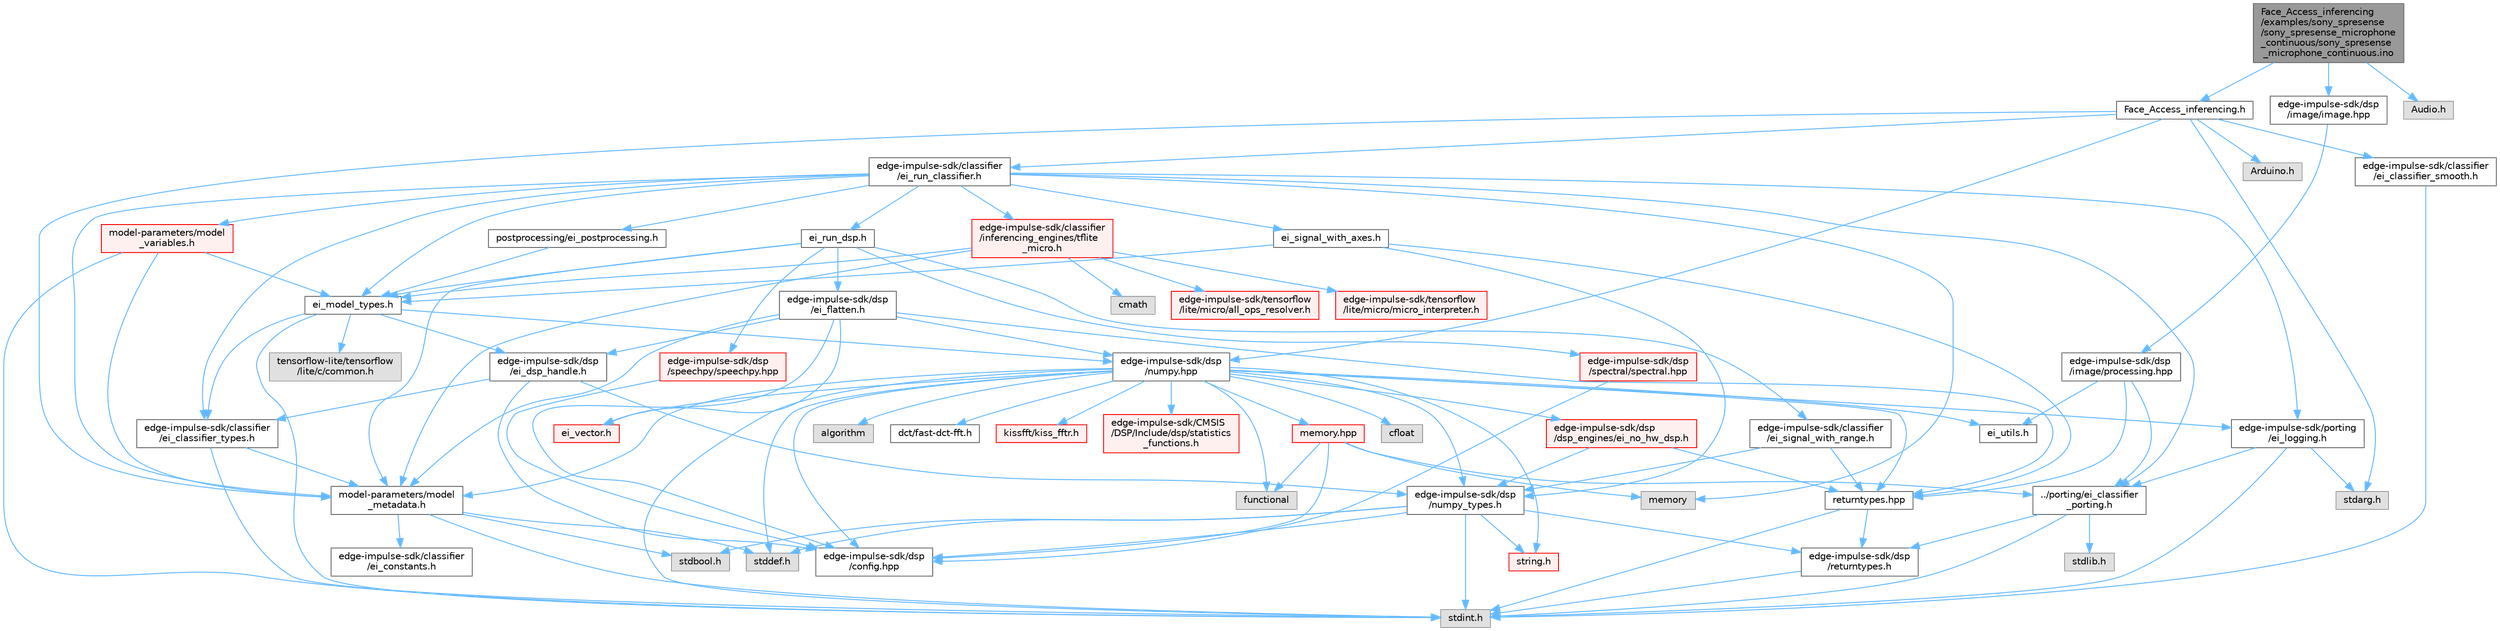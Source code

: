 digraph "Face_Access_inferencing/examples/sony_spresense/sony_spresense_microphone_continuous/sony_spresense_microphone_continuous.ino"
{
 // LATEX_PDF_SIZE
  bgcolor="transparent";
  edge [fontname=Helvetica,fontsize=10,labelfontname=Helvetica,labelfontsize=10];
  node [fontname=Helvetica,fontsize=10,shape=box,height=0.2,width=0.4];
  Node1 [id="Node000001",label="Face_Access_inferencing\l/examples/sony_spresense\l/sony_spresense_microphone\l_continuous/sony_spresense\l_microphone_continuous.ino",height=0.2,width=0.4,color="gray40", fillcolor="grey60", style="filled", fontcolor="black",tooltip=" "];
  Node1 -> Node2 [id="edge107_Node000001_Node000002",color="steelblue1",style="solid",tooltip=" "];
  Node2 [id="Node000002",label="Face_Access_inferencing.h",height=0.2,width=0.4,color="grey40", fillcolor="white", style="filled",URL="$_face___access__inferencing_8h.html",tooltip=" "];
  Node2 -> Node3 [id="edge108_Node000002_Node000003",color="steelblue1",style="solid",tooltip=" "];
  Node3 [id="Node000003",label="Arduino.h",height=0.2,width=0.4,color="grey60", fillcolor="#E0E0E0", style="filled",tooltip=" "];
  Node2 -> Node4 [id="edge109_Node000002_Node000004",color="steelblue1",style="solid",tooltip=" "];
  Node4 [id="Node000004",label="stdarg.h",height=0.2,width=0.4,color="grey60", fillcolor="#E0E0E0", style="filled",tooltip=" "];
  Node2 -> Node5 [id="edge110_Node000002_Node000005",color="steelblue1",style="solid",tooltip=" "];
  Node5 [id="Node000005",label="edge-impulse-sdk/classifier\l/ei_run_classifier.h",height=0.2,width=0.4,color="grey40", fillcolor="white", style="filled",URL="$ei__run__classifier_8h.html",tooltip=" "];
  Node5 -> Node6 [id="edge111_Node000005_Node000006",color="steelblue1",style="solid",tooltip=" "];
  Node6 [id="Node000006",label="ei_model_types.h",height=0.2,width=0.4,color="grey40", fillcolor="white", style="filled",URL="$ei__model__types_8h.html",tooltip=" "];
  Node6 -> Node7 [id="edge112_Node000006_Node000007",color="steelblue1",style="solid",tooltip=" "];
  Node7 [id="Node000007",label="stdint.h",height=0.2,width=0.4,color="grey60", fillcolor="#E0E0E0", style="filled",tooltip=" "];
  Node6 -> Node8 [id="edge113_Node000006_Node000008",color="steelblue1",style="solid",tooltip=" "];
  Node8 [id="Node000008",label="edge-impulse-sdk/classifier\l/ei_classifier_types.h",height=0.2,width=0.4,color="grey40", fillcolor="white", style="filled",URL="$ei__classifier__types_8h.html",tooltip=" "];
  Node8 -> Node7 [id="edge114_Node000008_Node000007",color="steelblue1",style="solid",tooltip=" "];
  Node8 -> Node9 [id="edge115_Node000008_Node000009",color="steelblue1",style="solid",tooltip=" "];
  Node9 [id="Node000009",label="model-parameters/model\l_metadata.h",height=0.2,width=0.4,color="grey40", fillcolor="white", style="filled",URL="$model__metadata_8h.html",tooltip=" "];
  Node9 -> Node7 [id="edge116_Node000009_Node000007",color="steelblue1",style="solid",tooltip=" "];
  Node9 -> Node10 [id="edge117_Node000009_Node000010",color="steelblue1",style="solid",tooltip=" "];
  Node10 [id="Node000010",label="stdbool.h",height=0.2,width=0.4,color="grey60", fillcolor="#E0E0E0", style="filled",tooltip=" "];
  Node9 -> Node11 [id="edge118_Node000009_Node000011",color="steelblue1",style="solid",tooltip=" "];
  Node11 [id="Node000011",label="stddef.h",height=0.2,width=0.4,color="grey60", fillcolor="#E0E0E0", style="filled",tooltip=" "];
  Node9 -> Node12 [id="edge119_Node000009_Node000012",color="steelblue1",style="solid",tooltip=" "];
  Node12 [id="Node000012",label="edge-impulse-sdk/classifier\l/ei_constants.h",height=0.2,width=0.4,color="grey40", fillcolor="white", style="filled",URL="$ei__constants_8h.html",tooltip=" "];
  Node6 -> Node13 [id="edge120_Node000006_Node000013",color="steelblue1",style="solid",tooltip=" "];
  Node13 [id="Node000013",label="edge-impulse-sdk/dsp\l/ei_dsp_handle.h",height=0.2,width=0.4,color="grey40", fillcolor="white", style="filled",URL="$ei__dsp__handle_8h.html",tooltip=" "];
  Node13 -> Node14 [id="edge121_Node000013_Node000014",color="steelblue1",style="solid",tooltip=" "];
  Node14 [id="Node000014",label="edge-impulse-sdk/dsp\l/config.hpp",height=0.2,width=0.4,color="grey40", fillcolor="white", style="filled",URL="$config_8hpp.html",tooltip=" "];
  Node13 -> Node15 [id="edge122_Node000013_Node000015",color="steelblue1",style="solid",tooltip=" "];
  Node15 [id="Node000015",label="edge-impulse-sdk/dsp\l/numpy_types.h",height=0.2,width=0.4,color="grey40", fillcolor="white", style="filled",URL="$numpy__types_8h.html",tooltip=" "];
  Node15 -> Node7 [id="edge123_Node000015_Node000007",color="steelblue1",style="solid",tooltip=" "];
  Node15 -> Node10 [id="edge124_Node000015_Node000010",color="steelblue1",style="solid",tooltip=" "];
  Node15 -> Node16 [id="edge125_Node000015_Node000016",color="steelblue1",style="solid",tooltip=" "];
  Node16 [id="Node000016",label="string.h",height=0.2,width=0.4,color="red", fillcolor="#FFF0F0", style="filled",URL="$string_8h.html",tooltip=" "];
  Node15 -> Node11 [id="edge126_Node000015_Node000011",color="steelblue1",style="solid",tooltip=" "];
  Node15 -> Node14 [id="edge127_Node000015_Node000014",color="steelblue1",style="solid",tooltip=" "];
  Node15 -> Node35 [id="edge128_Node000015_Node000035",color="steelblue1",style="solid",tooltip=" "];
  Node35 [id="Node000035",label="edge-impulse-sdk/dsp\l/returntypes.h",height=0.2,width=0.4,color="grey40", fillcolor="white", style="filled",URL="$returntypes_8h.html",tooltip=" "];
  Node35 -> Node7 [id="edge129_Node000035_Node000007",color="steelblue1",style="solid",tooltip=" "];
  Node13 -> Node8 [id="edge130_Node000013_Node000008",color="steelblue1",style="solid",tooltip=" "];
  Node6 -> Node36 [id="edge131_Node000006_Node000036",color="steelblue1",style="solid",tooltip=" "];
  Node36 [id="Node000036",label="edge-impulse-sdk/dsp\l/numpy.hpp",height=0.2,width=0.4,color="grey40", fillcolor="white", style="filled",URL="$numpy_8hpp.html",tooltip=" "];
  Node36 -> Node7 [id="edge132_Node000036_Node000007",color="steelblue1",style="solid",tooltip=" "];
  Node36 -> Node16 [id="edge133_Node000036_Node000016",color="steelblue1",style="solid",tooltip=" "];
  Node36 -> Node11 [id="edge134_Node000036_Node000011",color="steelblue1",style="solid",tooltip=" "];
  Node36 -> Node37 [id="edge135_Node000036_Node000037",color="steelblue1",style="solid",tooltip=" "];
  Node37 [id="Node000037",label="cfloat",height=0.2,width=0.4,color="grey60", fillcolor="#E0E0E0", style="filled",tooltip=" "];
  Node36 -> Node38 [id="edge136_Node000036_Node000038",color="steelblue1",style="solid",tooltip=" "];
  Node38 [id="Node000038",label="ei_vector.h",height=0.2,width=0.4,color="red", fillcolor="#FFF0F0", style="filled",URL="$ei__vector_8h.html",tooltip=" "];
  Node36 -> Node28 [id="edge137_Node000036_Node000028",color="steelblue1",style="solid",tooltip=" "];
  Node28 [id="Node000028",label="algorithm",height=0.2,width=0.4,color="grey60", fillcolor="#E0E0E0", style="filled",tooltip=" "];
  Node36 -> Node15 [id="edge138_Node000036_Node000015",color="steelblue1",style="solid",tooltip=" "];
  Node36 -> Node14 [id="edge139_Node000036_Node000014",color="steelblue1",style="solid",tooltip=" "];
  Node36 -> Node46 [id="edge140_Node000036_Node000046",color="steelblue1",style="solid",tooltip=" "];
  Node46 [id="Node000046",label="returntypes.hpp",height=0.2,width=0.4,color="grey40", fillcolor="white", style="filled",URL="$returntypes_8hpp.html",tooltip=" "];
  Node46 -> Node7 [id="edge141_Node000046_Node000007",color="steelblue1",style="solid",tooltip=" "];
  Node46 -> Node35 [id="edge142_Node000046_Node000035",color="steelblue1",style="solid",tooltip=" "];
  Node36 -> Node40 [id="edge143_Node000036_Node000040",color="steelblue1",style="solid",tooltip=" "];
  Node40 [id="Node000040",label="memory.hpp",height=0.2,width=0.4,color="red", fillcolor="#FFF0F0", style="filled",URL="$memory_8hpp.html",tooltip=" "];
  Node40 -> Node41 [id="edge144_Node000040_Node000041",color="steelblue1",style="solid",tooltip=" "];
  Node41 [id="Node000041",label="functional",height=0.2,width=0.4,color="grey60", fillcolor="#E0E0E0", style="filled",tooltip=" "];
  Node40 -> Node30 [id="edge145_Node000040_Node000030",color="steelblue1",style="solid",tooltip=" "];
  Node30 [id="Node000030",label="memory",height=0.2,width=0.4,color="grey60", fillcolor="#E0E0E0", style="filled",tooltip=" "];
  Node40 -> Node43 [id="edge146_Node000040_Node000043",color="steelblue1",style="solid",tooltip=" "];
  Node43 [id="Node000043",label="../porting/ei_classifier\l_porting.h",height=0.2,width=0.4,color="grey40", fillcolor="white", style="filled",URL="$ei__classifier__porting_8h.html",tooltip=" "];
  Node43 -> Node7 [id="edge147_Node000043_Node000007",color="steelblue1",style="solid",tooltip=" "];
  Node43 -> Node44 [id="edge148_Node000043_Node000044",color="steelblue1",style="solid",tooltip=" "];
  Node44 [id="Node000044",label="stdlib.h",height=0.2,width=0.4,color="grey60", fillcolor="#E0E0E0", style="filled",tooltip=" "];
  Node43 -> Node35 [id="edge149_Node000043_Node000035",color="steelblue1",style="solid",tooltip=" "];
  Node40 -> Node14 [id="edge150_Node000040_Node000014",color="steelblue1",style="solid",tooltip=" "];
  Node36 -> Node47 [id="edge151_Node000036_Node000047",color="steelblue1",style="solid",tooltip=" "];
  Node47 [id="Node000047",label="ei_utils.h",height=0.2,width=0.4,color="grey40", fillcolor="white", style="filled",URL="$ei__utils_8h.html",tooltip=" "];
  Node36 -> Node48 [id="edge152_Node000036_Node000048",color="steelblue1",style="solid",tooltip=" "];
  Node48 [id="Node000048",label="dct/fast-dct-fft.h",height=0.2,width=0.4,color="grey40", fillcolor="white", style="filled",URL="$fast-dct-fft_8h.html",tooltip=" "];
  Node36 -> Node49 [id="edge153_Node000036_Node000049",color="steelblue1",style="solid",tooltip=" "];
  Node49 [id="Node000049",label="kissfft/kiss_fftr.h",height=0.2,width=0.4,color="red", fillcolor="#FFF0F0", style="filled",URL="$_face___access__inferencing_2src_2edge-impulse-sdk_2dsp_2kissfft_2kiss__fftr_8h.html",tooltip=" "];
  Node36 -> Node52 [id="edge154_Node000036_Node000052",color="steelblue1",style="solid",tooltip=" "];
  Node52 [id="Node000052",label="edge-impulse-sdk/porting\l/ei_logging.h",height=0.2,width=0.4,color="grey40", fillcolor="white", style="filled",URL="$ei__logging_8h.html",tooltip=" "];
  Node52 -> Node7 [id="edge155_Node000052_Node000007",color="steelblue1",style="solid",tooltip=" "];
  Node52 -> Node4 [id="edge156_Node000052_Node000004",color="steelblue1",style="solid",tooltip=" "];
  Node52 -> Node43 [id="edge157_Node000052_Node000043",color="steelblue1",style="solid",tooltip=" "];
  Node36 -> Node9 [id="edge158_Node000036_Node000009",color="steelblue1",style="solid",tooltip=" "];
  Node36 -> Node53 [id="edge159_Node000036_Node000053",color="steelblue1",style="solid",tooltip=" "];
  Node53 [id="Node000053",label="edge-impulse-sdk/dsp\l/dsp_engines/ei_no_hw_dsp.h",height=0.2,width=0.4,color="red", fillcolor="#FFF0F0", style="filled",URL="$ei__no__hw__dsp_8h.html",tooltip=" "];
  Node53 -> Node46 [id="edge160_Node000053_Node000046",color="steelblue1",style="solid",tooltip=" "];
  Node53 -> Node15 [id="edge161_Node000053_Node000015",color="steelblue1",style="solid",tooltip=" "];
  Node36 -> Node54 [id="edge162_Node000036_Node000054",color="steelblue1",style="solid",tooltip=" "];
  Node54 [id="Node000054",label="edge-impulse-sdk/CMSIS\l/DSP/Include/dsp/statistics\l_functions.h",height=0.2,width=0.4,color="red", fillcolor="#FFF0F0", style="filled",URL="$statistics__functions_8h.html",tooltip=" "];
  Node36 -> Node41 [id="edge163_Node000036_Node000041",color="steelblue1",style="solid",tooltip=" "];
  Node6 -> Node64 [id="edge164_Node000006_Node000064",color="steelblue1",style="solid",tooltip=" "];
  Node64 [id="Node000064",label="tensorflow-lite/tensorflow\l/lite/c/common.h",height=0.2,width=0.4,color="grey60", fillcolor="#E0E0E0", style="filled",tooltip=" "];
  Node5 -> Node9 [id="edge165_Node000005_Node000009",color="steelblue1",style="solid",tooltip=" "];
  Node5 -> Node65 [id="edge166_Node000005_Node000065",color="steelblue1",style="solid",tooltip=" "];
  Node65 [id="Node000065",label="ei_run_dsp.h",height=0.2,width=0.4,color="grey40", fillcolor="white", style="filled",URL="$ei__run__dsp_8h.html",tooltip=" "];
  Node65 -> Node6 [id="edge167_Node000065_Node000006",color="steelblue1",style="solid",tooltip=" "];
  Node65 -> Node66 [id="edge168_Node000065_Node000066",color="steelblue1",style="solid",tooltip=" "];
  Node66 [id="Node000066",label="edge-impulse-sdk/dsp\l/spectral/spectral.hpp",height=0.2,width=0.4,color="red", fillcolor="#FFF0F0", style="filled",URL="$spectral_8hpp.html",tooltip=" "];
  Node66 -> Node14 [id="edge169_Node000066_Node000014",color="steelblue1",style="solid",tooltip=" "];
  Node65 -> Node74 [id="edge170_Node000065_Node000074",color="steelblue1",style="solid",tooltip=" "];
  Node74 [id="Node000074",label="edge-impulse-sdk/dsp\l/speechpy/speechpy.hpp",height=0.2,width=0.4,color="red", fillcolor="#FFF0F0", style="filled",URL="$speechpy_8hpp.html",tooltip=" "];
  Node74 -> Node14 [id="edge171_Node000074_Node000014",color="steelblue1",style="solid",tooltip=" "];
  Node65 -> Node78 [id="edge172_Node000065_Node000078",color="steelblue1",style="solid",tooltip=" "];
  Node78 [id="Node000078",label="edge-impulse-sdk/classifier\l/ei_signal_with_range.h",height=0.2,width=0.4,color="grey40", fillcolor="white", style="filled",URL="$ei__signal__with__range_8h.html",tooltip=" "];
  Node78 -> Node15 [id="edge173_Node000078_Node000015",color="steelblue1",style="solid",tooltip=" "];
  Node78 -> Node46 [id="edge174_Node000078_Node000046",color="steelblue1",style="solid",tooltip=" "];
  Node65 -> Node79 [id="edge175_Node000065_Node000079",color="steelblue1",style="solid",tooltip=" "];
  Node79 [id="Node000079",label="edge-impulse-sdk/dsp\l/ei_flatten.h",height=0.2,width=0.4,color="grey40", fillcolor="white", style="filled",URL="$ei__flatten_8h.html",tooltip=" "];
  Node79 -> Node38 [id="edge176_Node000079_Node000038",color="steelblue1",style="solid",tooltip=" "];
  Node79 -> Node46 [id="edge177_Node000079_Node000046",color="steelblue1",style="solid",tooltip=" "];
  Node79 -> Node13 [id="edge178_Node000079_Node000013",color="steelblue1",style="solid",tooltip=" "];
  Node79 -> Node9 [id="edge179_Node000079_Node000009",color="steelblue1",style="solid",tooltip=" "];
  Node79 -> Node36 [id="edge180_Node000079_Node000036",color="steelblue1",style="solid",tooltip=" "];
  Node79 -> Node14 [id="edge181_Node000079_Node000014",color="steelblue1",style="solid",tooltip=" "];
  Node65 -> Node9 [id="edge182_Node000065_Node000009",color="steelblue1",style="solid",tooltip=" "];
  Node5 -> Node8 [id="edge183_Node000005_Node000008",color="steelblue1",style="solid",tooltip=" "];
  Node5 -> Node80 [id="edge184_Node000005_Node000080",color="steelblue1",style="solid",tooltip=" "];
  Node80 [id="Node000080",label="ei_signal_with_axes.h",height=0.2,width=0.4,color="grey40", fillcolor="white", style="filled",URL="$ei__signal__with__axes_8h.html",tooltip=" "];
  Node80 -> Node15 [id="edge185_Node000080_Node000015",color="steelblue1",style="solid",tooltip=" "];
  Node80 -> Node46 [id="edge186_Node000080_Node000046",color="steelblue1",style="solid",tooltip=" "];
  Node80 -> Node6 [id="edge187_Node000080_Node000006",color="steelblue1",style="solid",tooltip=" "];
  Node5 -> Node81 [id="edge188_Node000005_Node000081",color="steelblue1",style="solid",tooltip=" "];
  Node81 [id="Node000081",label="postprocessing/ei_postprocessing.h",height=0.2,width=0.4,color="grey40", fillcolor="white", style="filled",URL="$ei__postprocessing_8h.html",tooltip=" "];
  Node81 -> Node6 [id="edge189_Node000081_Node000006",color="steelblue1",style="solid",tooltip=" "];
  Node5 -> Node43 [id="edge190_Node000005_Node000043",color="steelblue1",style="solid",tooltip=" "];
  Node5 -> Node52 [id="edge191_Node000005_Node000052",color="steelblue1",style="solid",tooltip=" "];
  Node5 -> Node30 [id="edge192_Node000005_Node000030",color="steelblue1",style="solid",tooltip=" "];
  Node5 -> Node82 [id="edge193_Node000005_Node000082",color="steelblue1",style="solid",tooltip=" "];
  Node82 [id="Node000082",label="edge-impulse-sdk/classifier\l/inferencing_engines/tflite\l_micro.h",height=0.2,width=0.4,color="red", fillcolor="#FFF0F0", style="filled",URL="$tflite__micro_8h.html",tooltip=" "];
  Node82 -> Node9 [id="edge194_Node000082_Node000009",color="steelblue1",style="solid",tooltip=" "];
  Node82 -> Node83 [id="edge195_Node000082_Node000083",color="steelblue1",style="solid",tooltip=" "];
  Node83 [id="Node000083",label="cmath",height=0.2,width=0.4,color="grey60", fillcolor="#E0E0E0", style="filled",tooltip=" "];
  Node82 -> Node84 [id="edge196_Node000082_Node000084",color="steelblue1",style="solid",tooltip=" "];
  Node84 [id="Node000084",label="edge-impulse-sdk/tensorflow\l/lite/micro/all_ops_resolver.h",height=0.2,width=0.4,color="red", fillcolor="#FFF0F0", style="filled",URL="$_face___access__inferencing_2src_2edge-impulse-sdk_2tensorflow_2lite_2micro_2all__ops__resolver_8h.html",tooltip=" "];
  Node82 -> Node165 [id="edge197_Node000082_Node000165",color="steelblue1",style="solid",tooltip=" "];
  Node165 [id="Node000165",label="edge-impulse-sdk/tensorflow\l/lite/micro/micro_interpreter.h",height=0.2,width=0.4,color="red", fillcolor="#FFF0F0", style="filled",URL="$_face___access__inferencing_2src_2edge-impulse-sdk_2tensorflow_2lite_2micro_2micro__interpreter_8h.html",tooltip=" "];
  Node82 -> Node6 [id="edge198_Node000082_Node000006",color="steelblue1",style="solid",tooltip=" "];
  Node5 -> Node179 [id="edge199_Node000005_Node000179",color="steelblue1",style="solid",tooltip=" "];
  Node179 [id="Node000179",label="model-parameters/model\l_variables.h",height=0.2,width=0.4,color="red", fillcolor="#FFF0F0", style="filled",URL="$model__variables_8h.html",tooltip=" "];
  Node179 -> Node7 [id="edge200_Node000179_Node000007",color="steelblue1",style="solid",tooltip=" "];
  Node179 -> Node9 [id="edge201_Node000179_Node000009",color="steelblue1",style="solid",tooltip=" "];
  Node179 -> Node6 [id="edge202_Node000179_Node000006",color="steelblue1",style="solid",tooltip=" "];
  Node2 -> Node36 [id="edge203_Node000002_Node000036",color="steelblue1",style="solid",tooltip=" "];
  Node2 -> Node9 [id="edge204_Node000002_Node000009",color="steelblue1",style="solid",tooltip=" "];
  Node2 -> Node182 [id="edge205_Node000002_Node000182",color="steelblue1",style="solid",tooltip=" "];
  Node182 [id="Node000182",label="edge-impulse-sdk/classifier\l/ei_classifier_smooth.h",height=0.2,width=0.4,color="grey40", fillcolor="white", style="filled",URL="$ei__classifier__smooth_8h.html",tooltip=" "];
  Node182 -> Node7 [id="edge206_Node000182_Node000007",color="steelblue1",style="solid",tooltip=" "];
  Node1 -> Node183 [id="edge207_Node000001_Node000183",color="steelblue1",style="solid",tooltip=" "];
  Node183 [id="Node000183",label="edge-impulse-sdk/dsp\l/image/image.hpp",height=0.2,width=0.4,color="grey40", fillcolor="white", style="filled",URL="$image_8hpp.html",tooltip=" "];
  Node183 -> Node184 [id="edge208_Node000183_Node000184",color="steelblue1",style="solid",tooltip=" "];
  Node184 [id="Node000184",label="edge-impulse-sdk/dsp\l/image/processing.hpp",height=0.2,width=0.4,color="grey40", fillcolor="white", style="filled",URL="$image_2processing_8hpp.html",tooltip=" "];
  Node184 -> Node47 [id="edge209_Node000184_Node000047",color="steelblue1",style="solid",tooltip=" "];
  Node184 -> Node43 [id="edge210_Node000184_Node000043",color="steelblue1",style="solid",tooltip=" "];
  Node184 -> Node46 [id="edge211_Node000184_Node000046",color="steelblue1",style="solid",tooltip=" "];
  Node1 -> Node185 [id="edge212_Node000001_Node000185",color="steelblue1",style="solid",tooltip=" "];
  Node185 [id="Node000185",label="Audio.h",height=0.2,width=0.4,color="grey60", fillcolor="#E0E0E0", style="filled",tooltip=" "];
}
